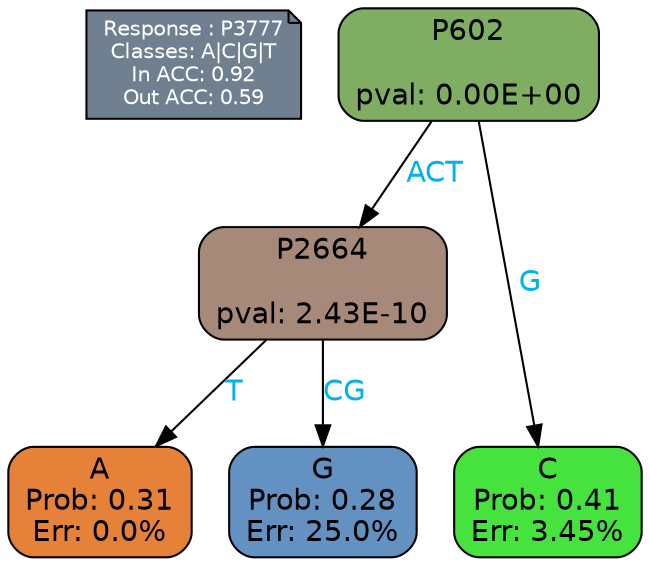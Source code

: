 digraph Tree {
node [shape=box, style="filled, rounded", color="black", fontname=helvetica] ;
graph [ranksep=equally, splines=polylines, bgcolor=transparent, dpi=600] ;
edge [fontname=helvetica] ;
LEGEND [label="Response : P3777
Classes: A|C|G|T
In ACC: 0.92
Out ACC: 0.59
",shape=note,align=left,style=filled,fillcolor="slategray",fontcolor="white",fontsize=10];1 [label="P602

pval: 0.00E+00", fillcolor="#7fad62"] ;
2 [label="P2664

pval: 2.43E-10", fillcolor="#a7897a"] ;
3 [label="A
Prob: 0.31
Err: 0.0%", fillcolor="#e58139"] ;
4 [label="G
Prob: 0.28
Err: 25.0%", fillcolor="#6392c2"] ;
5 [label="C
Prob: 0.41
Err: 3.45%", fillcolor="#46e23e"] ;
1 -> 2 [label="ACT",fontcolor=deepskyblue2] ;
1 -> 5 [label="G",fontcolor=deepskyblue2] ;
2 -> 3 [label="T",fontcolor=deepskyblue2] ;
2 -> 4 [label="CG",fontcolor=deepskyblue2] ;
{rank = same; 3;4;5;}{rank = same; LEGEND;1;}}